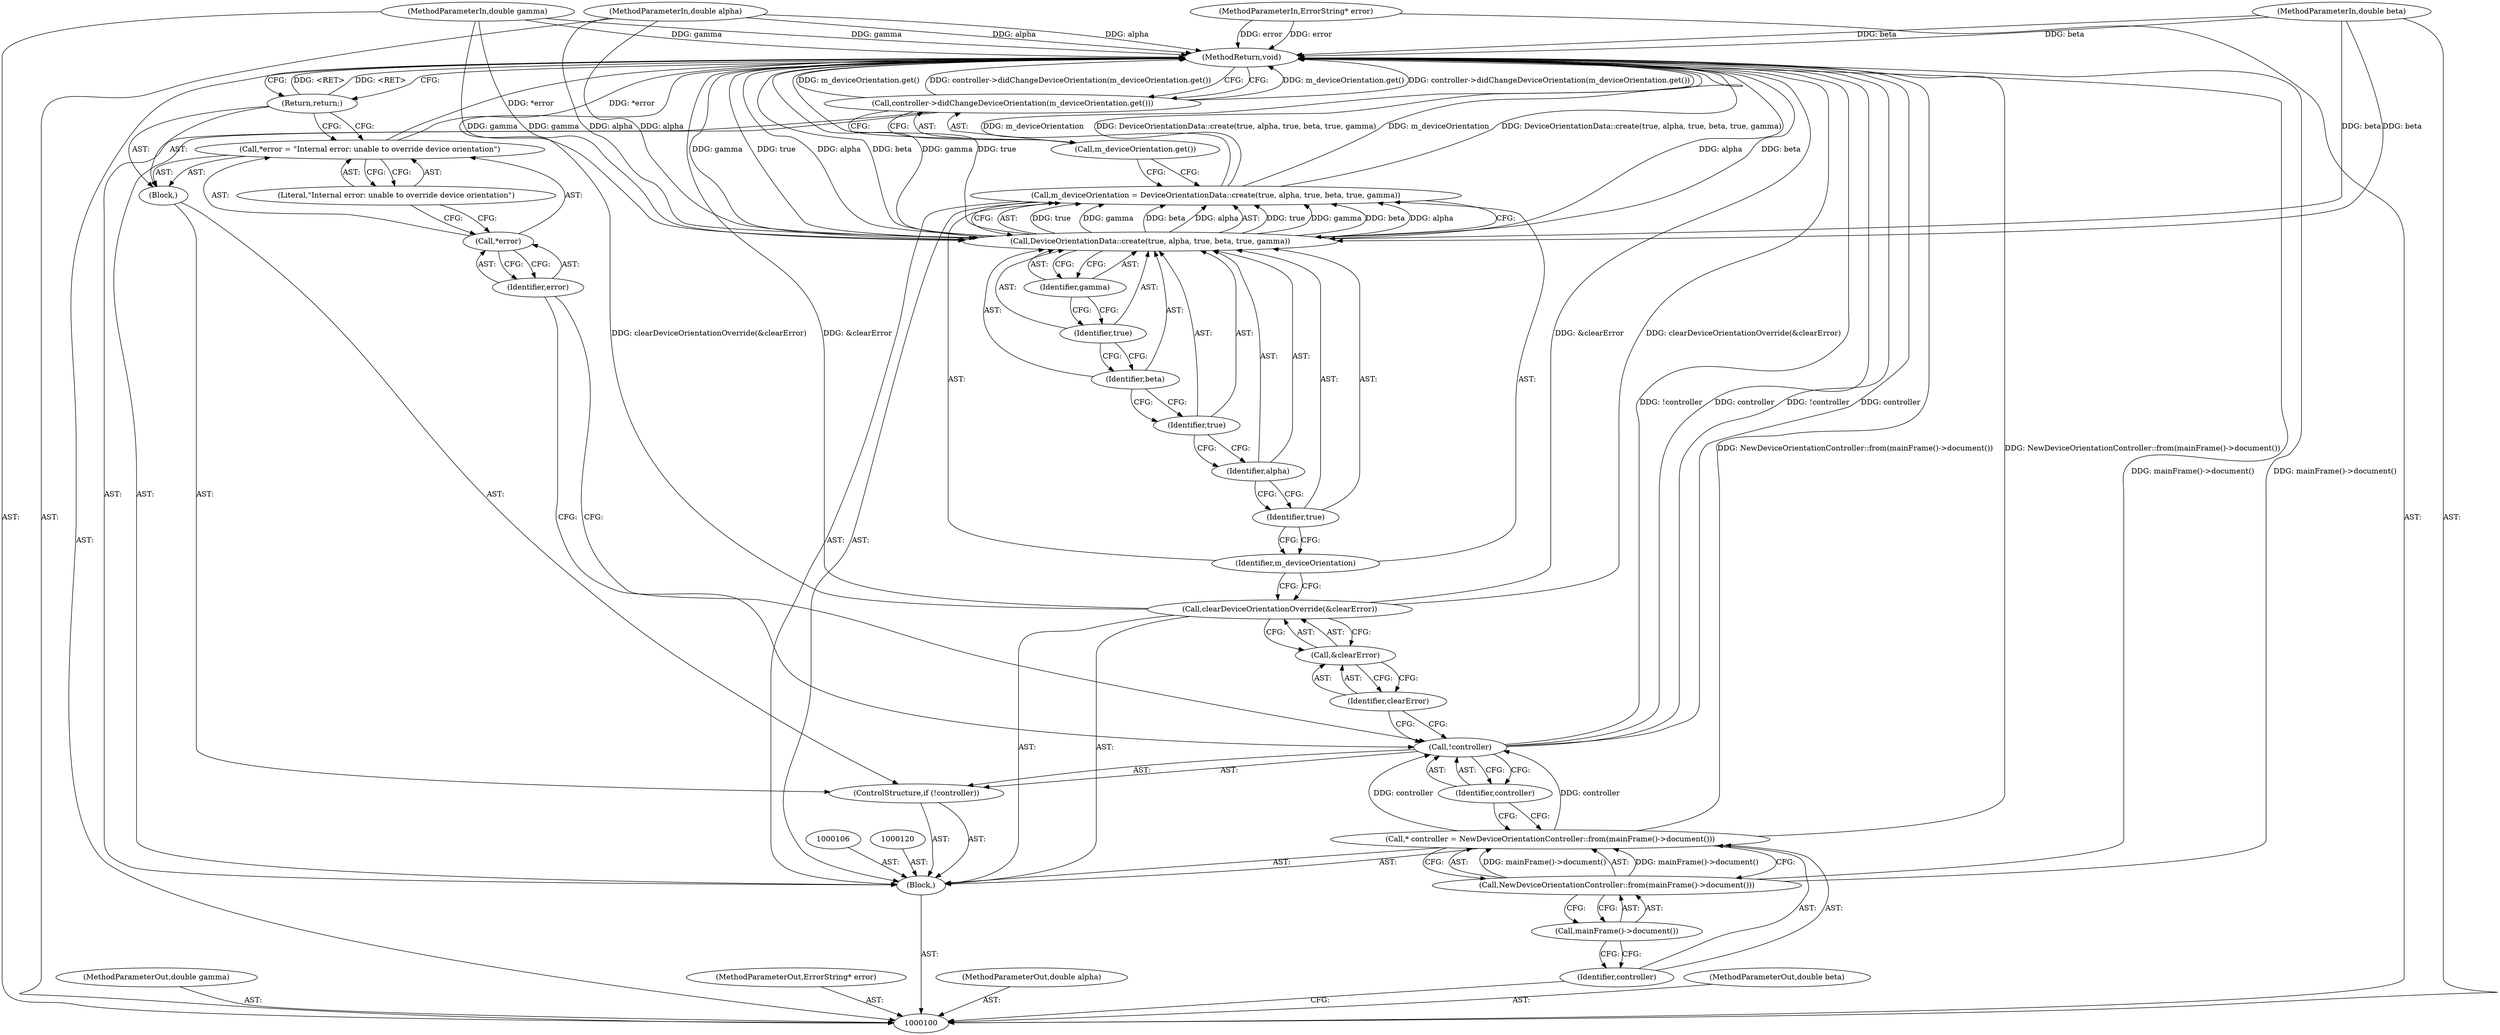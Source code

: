 digraph "0_Chrome_d4cd2b2c0953ad7e9fa988c234eb9361be80fe81_10" {
"1000135" [label="(MethodReturn,void)"];
"1000104" [label="(MethodParameterIn,double gamma)"];
"1000191" [label="(MethodParameterOut,double gamma)"];
"1000101" [label="(MethodParameterIn,ErrorString* error)"];
"1000188" [label="(MethodParameterOut,ErrorString* error)"];
"1000102" [label="(MethodParameterIn,double alpha)"];
"1000189" [label="(MethodParameterOut,double alpha)"];
"1000103" [label="(MethodParameterIn,double beta)"];
"1000190" [label="(MethodParameterOut,double beta)"];
"1000122" [label="(Call,&clearError)"];
"1000123" [label="(Identifier,clearError)"];
"1000121" [label="(Call,clearDeviceOrientationOverride(&clearError))"];
"1000126" [label="(Call,DeviceOrientationData::create(true, alpha, true, beta, true, gamma))"];
"1000124" [label="(Call,m_deviceOrientation = DeviceOrientationData::create(true, alpha, true, beta, true, gamma))"];
"1000125" [label="(Identifier,m_deviceOrientation)"];
"1000127" [label="(Identifier,true)"];
"1000128" [label="(Identifier,alpha)"];
"1000129" [label="(Identifier,true)"];
"1000130" [label="(Identifier,beta)"];
"1000131" [label="(Identifier,true)"];
"1000132" [label="(Identifier,gamma)"];
"1000134" [label="(Call,m_deviceOrientation.get())"];
"1000133" [label="(Call,controller->didChangeDeviceOrientation(m_deviceOrientation.get()))"];
"1000105" [label="(Block,)"];
"1000107" [label="(Call,* controller = NewDeviceOrientationController::from(mainFrame()->document()))"];
"1000108" [label="(Identifier,controller)"];
"1000109" [label="(Call,NewDeviceOrientationController::from(mainFrame()->document()))"];
"1000110" [label="(Call,mainFrame()->document())"];
"1000114" [label="(Block,)"];
"1000111" [label="(ControlStructure,if (!controller))"];
"1000112" [label="(Call,!controller)"];
"1000113" [label="(Identifier,controller)"];
"1000118" [label="(Literal,\"Internal error: unable to override device orientation\")"];
"1000115" [label="(Call,*error = \"Internal error: unable to override device orientation\")"];
"1000116" [label="(Call,*error)"];
"1000117" [label="(Identifier,error)"];
"1000119" [label="(Return,return;)"];
"1000135" -> "1000100"  [label="AST: "];
"1000135" -> "1000119"  [label="CFG: "];
"1000135" -> "1000133"  [label="CFG: "];
"1000124" -> "1000135"  [label="DDG: m_deviceOrientation"];
"1000124" -> "1000135"  [label="DDG: DeviceOrientationData::create(true, alpha, true, beta, true, gamma)"];
"1000104" -> "1000135"  [label="DDG: gamma"];
"1000126" -> "1000135"  [label="DDG: gamma"];
"1000126" -> "1000135"  [label="DDG: true"];
"1000126" -> "1000135"  [label="DDG: alpha"];
"1000126" -> "1000135"  [label="DDG: beta"];
"1000121" -> "1000135"  [label="DDG: &clearError"];
"1000121" -> "1000135"  [label="DDG: clearDeviceOrientationOverride(&clearError)"];
"1000115" -> "1000135"  [label="DDG: *error"];
"1000107" -> "1000135"  [label="DDG: NewDeviceOrientationController::from(mainFrame()->document())"];
"1000103" -> "1000135"  [label="DDG: beta"];
"1000133" -> "1000135"  [label="DDG: m_deviceOrientation.get()"];
"1000133" -> "1000135"  [label="DDG: controller->didChangeDeviceOrientation(m_deviceOrientation.get())"];
"1000102" -> "1000135"  [label="DDG: alpha"];
"1000112" -> "1000135"  [label="DDG: !controller"];
"1000112" -> "1000135"  [label="DDG: controller"];
"1000101" -> "1000135"  [label="DDG: error"];
"1000109" -> "1000135"  [label="DDG: mainFrame()->document()"];
"1000119" -> "1000135"  [label="DDG: <RET>"];
"1000104" -> "1000100"  [label="AST: "];
"1000104" -> "1000135"  [label="DDG: gamma"];
"1000104" -> "1000126"  [label="DDG: gamma"];
"1000191" -> "1000100"  [label="AST: "];
"1000101" -> "1000100"  [label="AST: "];
"1000101" -> "1000135"  [label="DDG: error"];
"1000188" -> "1000100"  [label="AST: "];
"1000102" -> "1000100"  [label="AST: "];
"1000102" -> "1000135"  [label="DDG: alpha"];
"1000102" -> "1000126"  [label="DDG: alpha"];
"1000189" -> "1000100"  [label="AST: "];
"1000103" -> "1000100"  [label="AST: "];
"1000103" -> "1000135"  [label="DDG: beta"];
"1000103" -> "1000126"  [label="DDG: beta"];
"1000190" -> "1000100"  [label="AST: "];
"1000122" -> "1000121"  [label="AST: "];
"1000122" -> "1000123"  [label="CFG: "];
"1000123" -> "1000122"  [label="AST: "];
"1000121" -> "1000122"  [label="CFG: "];
"1000123" -> "1000122"  [label="AST: "];
"1000123" -> "1000112"  [label="CFG: "];
"1000122" -> "1000123"  [label="CFG: "];
"1000121" -> "1000105"  [label="AST: "];
"1000121" -> "1000122"  [label="CFG: "];
"1000122" -> "1000121"  [label="AST: "];
"1000125" -> "1000121"  [label="CFG: "];
"1000121" -> "1000135"  [label="DDG: &clearError"];
"1000121" -> "1000135"  [label="DDG: clearDeviceOrientationOverride(&clearError)"];
"1000126" -> "1000124"  [label="AST: "];
"1000126" -> "1000132"  [label="CFG: "];
"1000127" -> "1000126"  [label="AST: "];
"1000128" -> "1000126"  [label="AST: "];
"1000129" -> "1000126"  [label="AST: "];
"1000130" -> "1000126"  [label="AST: "];
"1000131" -> "1000126"  [label="AST: "];
"1000132" -> "1000126"  [label="AST: "];
"1000124" -> "1000126"  [label="CFG: "];
"1000126" -> "1000135"  [label="DDG: gamma"];
"1000126" -> "1000135"  [label="DDG: true"];
"1000126" -> "1000135"  [label="DDG: alpha"];
"1000126" -> "1000135"  [label="DDG: beta"];
"1000126" -> "1000124"  [label="DDG: true"];
"1000126" -> "1000124"  [label="DDG: gamma"];
"1000126" -> "1000124"  [label="DDG: beta"];
"1000126" -> "1000124"  [label="DDG: alpha"];
"1000102" -> "1000126"  [label="DDG: alpha"];
"1000103" -> "1000126"  [label="DDG: beta"];
"1000104" -> "1000126"  [label="DDG: gamma"];
"1000124" -> "1000105"  [label="AST: "];
"1000124" -> "1000126"  [label="CFG: "];
"1000125" -> "1000124"  [label="AST: "];
"1000126" -> "1000124"  [label="AST: "];
"1000134" -> "1000124"  [label="CFG: "];
"1000124" -> "1000135"  [label="DDG: m_deviceOrientation"];
"1000124" -> "1000135"  [label="DDG: DeviceOrientationData::create(true, alpha, true, beta, true, gamma)"];
"1000126" -> "1000124"  [label="DDG: true"];
"1000126" -> "1000124"  [label="DDG: gamma"];
"1000126" -> "1000124"  [label="DDG: beta"];
"1000126" -> "1000124"  [label="DDG: alpha"];
"1000125" -> "1000124"  [label="AST: "];
"1000125" -> "1000121"  [label="CFG: "];
"1000127" -> "1000125"  [label="CFG: "];
"1000127" -> "1000126"  [label="AST: "];
"1000127" -> "1000125"  [label="CFG: "];
"1000128" -> "1000127"  [label="CFG: "];
"1000128" -> "1000126"  [label="AST: "];
"1000128" -> "1000127"  [label="CFG: "];
"1000129" -> "1000128"  [label="CFG: "];
"1000129" -> "1000126"  [label="AST: "];
"1000129" -> "1000128"  [label="CFG: "];
"1000130" -> "1000129"  [label="CFG: "];
"1000130" -> "1000126"  [label="AST: "];
"1000130" -> "1000129"  [label="CFG: "];
"1000131" -> "1000130"  [label="CFG: "];
"1000131" -> "1000126"  [label="AST: "];
"1000131" -> "1000130"  [label="CFG: "];
"1000132" -> "1000131"  [label="CFG: "];
"1000132" -> "1000126"  [label="AST: "];
"1000132" -> "1000131"  [label="CFG: "];
"1000126" -> "1000132"  [label="CFG: "];
"1000134" -> "1000133"  [label="AST: "];
"1000134" -> "1000124"  [label="CFG: "];
"1000133" -> "1000134"  [label="CFG: "];
"1000133" -> "1000105"  [label="AST: "];
"1000133" -> "1000134"  [label="CFG: "];
"1000134" -> "1000133"  [label="AST: "];
"1000135" -> "1000133"  [label="CFG: "];
"1000133" -> "1000135"  [label="DDG: m_deviceOrientation.get()"];
"1000133" -> "1000135"  [label="DDG: controller->didChangeDeviceOrientation(m_deviceOrientation.get())"];
"1000105" -> "1000100"  [label="AST: "];
"1000106" -> "1000105"  [label="AST: "];
"1000107" -> "1000105"  [label="AST: "];
"1000111" -> "1000105"  [label="AST: "];
"1000120" -> "1000105"  [label="AST: "];
"1000121" -> "1000105"  [label="AST: "];
"1000124" -> "1000105"  [label="AST: "];
"1000133" -> "1000105"  [label="AST: "];
"1000107" -> "1000105"  [label="AST: "];
"1000107" -> "1000109"  [label="CFG: "];
"1000108" -> "1000107"  [label="AST: "];
"1000109" -> "1000107"  [label="AST: "];
"1000113" -> "1000107"  [label="CFG: "];
"1000107" -> "1000135"  [label="DDG: NewDeviceOrientationController::from(mainFrame()->document())"];
"1000109" -> "1000107"  [label="DDG: mainFrame()->document()"];
"1000107" -> "1000112"  [label="DDG: controller"];
"1000108" -> "1000107"  [label="AST: "];
"1000108" -> "1000100"  [label="CFG: "];
"1000110" -> "1000108"  [label="CFG: "];
"1000109" -> "1000107"  [label="AST: "];
"1000109" -> "1000110"  [label="CFG: "];
"1000110" -> "1000109"  [label="AST: "];
"1000107" -> "1000109"  [label="CFG: "];
"1000109" -> "1000135"  [label="DDG: mainFrame()->document()"];
"1000109" -> "1000107"  [label="DDG: mainFrame()->document()"];
"1000110" -> "1000109"  [label="AST: "];
"1000110" -> "1000108"  [label="CFG: "];
"1000109" -> "1000110"  [label="CFG: "];
"1000114" -> "1000111"  [label="AST: "];
"1000115" -> "1000114"  [label="AST: "];
"1000119" -> "1000114"  [label="AST: "];
"1000111" -> "1000105"  [label="AST: "];
"1000112" -> "1000111"  [label="AST: "];
"1000114" -> "1000111"  [label="AST: "];
"1000112" -> "1000111"  [label="AST: "];
"1000112" -> "1000113"  [label="CFG: "];
"1000113" -> "1000112"  [label="AST: "];
"1000117" -> "1000112"  [label="CFG: "];
"1000123" -> "1000112"  [label="CFG: "];
"1000112" -> "1000135"  [label="DDG: !controller"];
"1000112" -> "1000135"  [label="DDG: controller"];
"1000107" -> "1000112"  [label="DDG: controller"];
"1000113" -> "1000112"  [label="AST: "];
"1000113" -> "1000107"  [label="CFG: "];
"1000112" -> "1000113"  [label="CFG: "];
"1000118" -> "1000115"  [label="AST: "];
"1000118" -> "1000116"  [label="CFG: "];
"1000115" -> "1000118"  [label="CFG: "];
"1000115" -> "1000114"  [label="AST: "];
"1000115" -> "1000118"  [label="CFG: "];
"1000116" -> "1000115"  [label="AST: "];
"1000118" -> "1000115"  [label="AST: "];
"1000119" -> "1000115"  [label="CFG: "];
"1000115" -> "1000135"  [label="DDG: *error"];
"1000116" -> "1000115"  [label="AST: "];
"1000116" -> "1000117"  [label="CFG: "];
"1000117" -> "1000116"  [label="AST: "];
"1000118" -> "1000116"  [label="CFG: "];
"1000117" -> "1000116"  [label="AST: "];
"1000117" -> "1000112"  [label="CFG: "];
"1000116" -> "1000117"  [label="CFG: "];
"1000119" -> "1000114"  [label="AST: "];
"1000119" -> "1000115"  [label="CFG: "];
"1000135" -> "1000119"  [label="CFG: "];
"1000119" -> "1000135"  [label="DDG: <RET>"];
}
